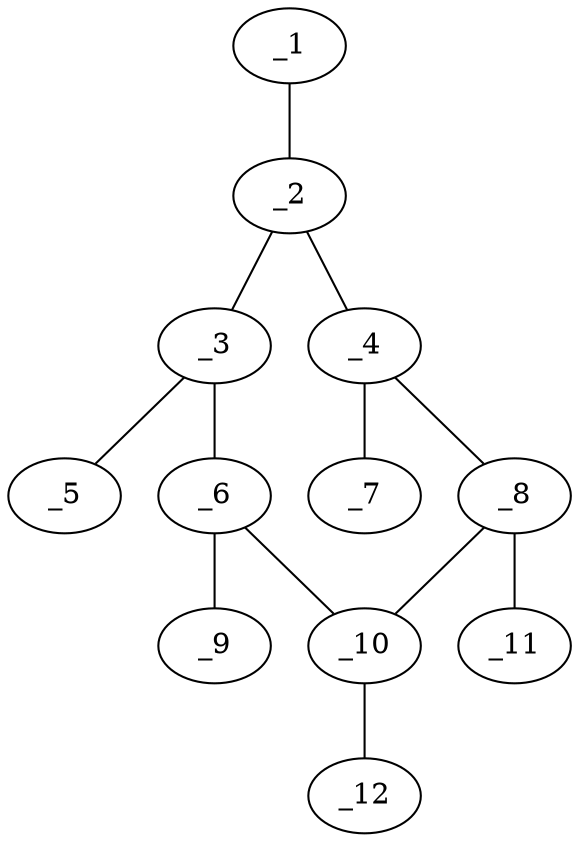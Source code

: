 graph molid55548 {
	_1	 [charge=0,
		chem=2,
		symbol="O  ",
		x="3.7321",
		y=2];
	_2	 [charge=0,
		chem=1,
		symbol="C  ",
		x="3.7321",
		y=1];
	_1 -- _2	 [valence=1];
	_3	 [charge=0,
		chem=1,
		symbol="C  ",
		x="2.866",
		y="0.5"];
	_2 -- _3	 [valence=1];
	_4	 [charge=0,
		chem=1,
		symbol="C  ",
		x="4.5981",
		y="0.5"];
	_2 -- _4	 [valence=1];
	_5	 [charge=0,
		chem=2,
		symbol="O  ",
		x=2,
		y=1];
	_3 -- _5	 [valence=1];
	_6	 [charge=0,
		chem=1,
		symbol="C  ",
		x="2.866",
		y="-0.5"];
	_3 -- _6	 [valence=1];
	_7	 [charge=0,
		chem=2,
		symbol="O  ",
		x="5.4641",
		y=1];
	_4 -- _7	 [valence=1];
	_8	 [charge=0,
		chem=1,
		symbol="C  ",
		x="4.5981",
		y="-0.5"];
	_4 -- _8	 [valence=1];
	_9	 [charge=0,
		chem=2,
		symbol="O  ",
		x=2,
		y="-1"];
	_6 -- _9	 [valence=1];
	_10	 [charge=0,
		chem=1,
		symbol="C  ",
		x="3.7321",
		y="-1"];
	_6 -- _10	 [valence=1];
	_8 -- _10	 [valence=1];
	_11	 [charge=0,
		chem=2,
		symbol="O  ",
		x="5.4641",
		y="-1"];
	_8 -- _11	 [valence=1];
	_12	 [charge=0,
		chem=2,
		symbol="O  ",
		x="3.732",
		y="-2"];
	_10 -- _12	 [valence=2];
}
